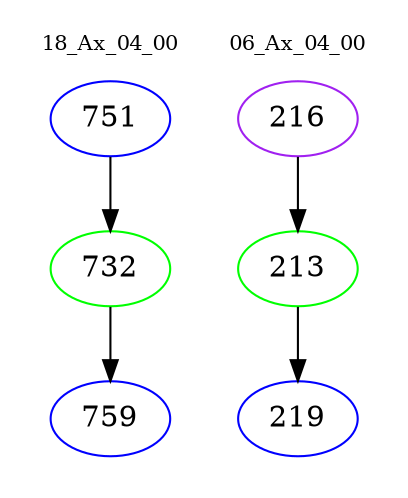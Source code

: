 digraph{
subgraph cluster_0 {
color = white
label = "18_Ax_04_00";
fontsize=10;
T0_751 [label="751", color="blue"]
T0_751 -> T0_732 [color="black"]
T0_732 [label="732", color="green"]
T0_732 -> T0_759 [color="black"]
T0_759 [label="759", color="blue"]
}
subgraph cluster_1 {
color = white
label = "06_Ax_04_00";
fontsize=10;
T1_216 [label="216", color="purple"]
T1_216 -> T1_213 [color="black"]
T1_213 [label="213", color="green"]
T1_213 -> T1_219 [color="black"]
T1_219 [label="219", color="blue"]
}
}
